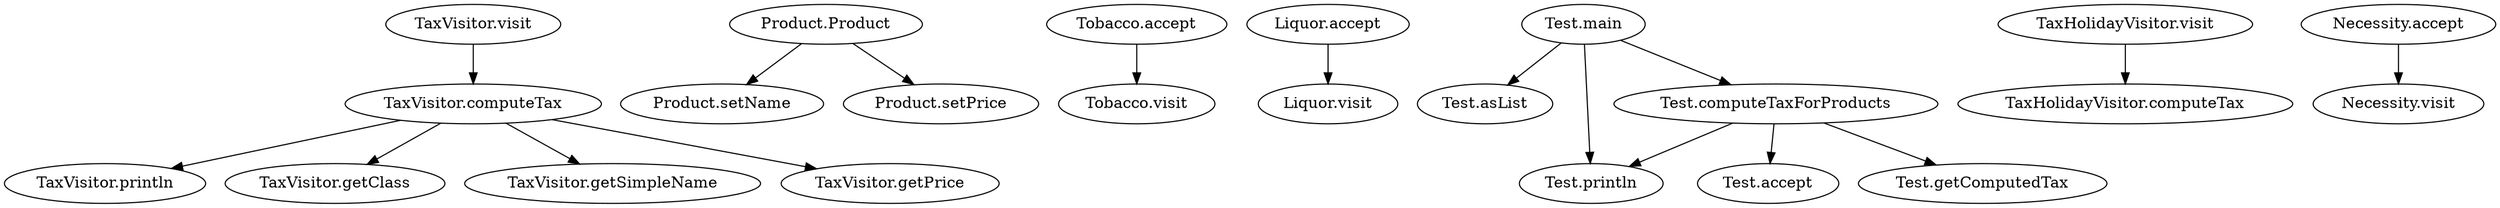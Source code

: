 digraph CallGraph {
"TaxVisitor.computeTax" -> "TaxVisitor.println";
"TaxVisitor.computeTax" -> "TaxVisitor.getClass";
"TaxVisitor.computeTax" -> "TaxVisitor.getSimpleName";
"TaxVisitor.computeTax" -> "TaxVisitor.getPrice";
"Product.Product" -> "Product.setName";
"Product.Product" -> "Product.setPrice";
"Tobacco.accept" -> "Tobacco.visit";
"Liquor.accept" -> "Liquor.visit";
"TaxVisitor.visit" -> "TaxVisitor.computeTax";
"Test.main" -> "Test.asList";
"Test.main" -> "Test.println";
"Test.main" -> "Test.computeTaxForProducts";
"TaxHolidayVisitor.visit" -> "TaxHolidayVisitor.computeTax";
"Necessity.accept" -> "Necessity.visit";
"Test.computeTaxForProducts" -> "Test.accept";
"Test.computeTaxForProducts" -> "Test.println";
"Test.computeTaxForProducts" -> "Test.getComputedTax";
}